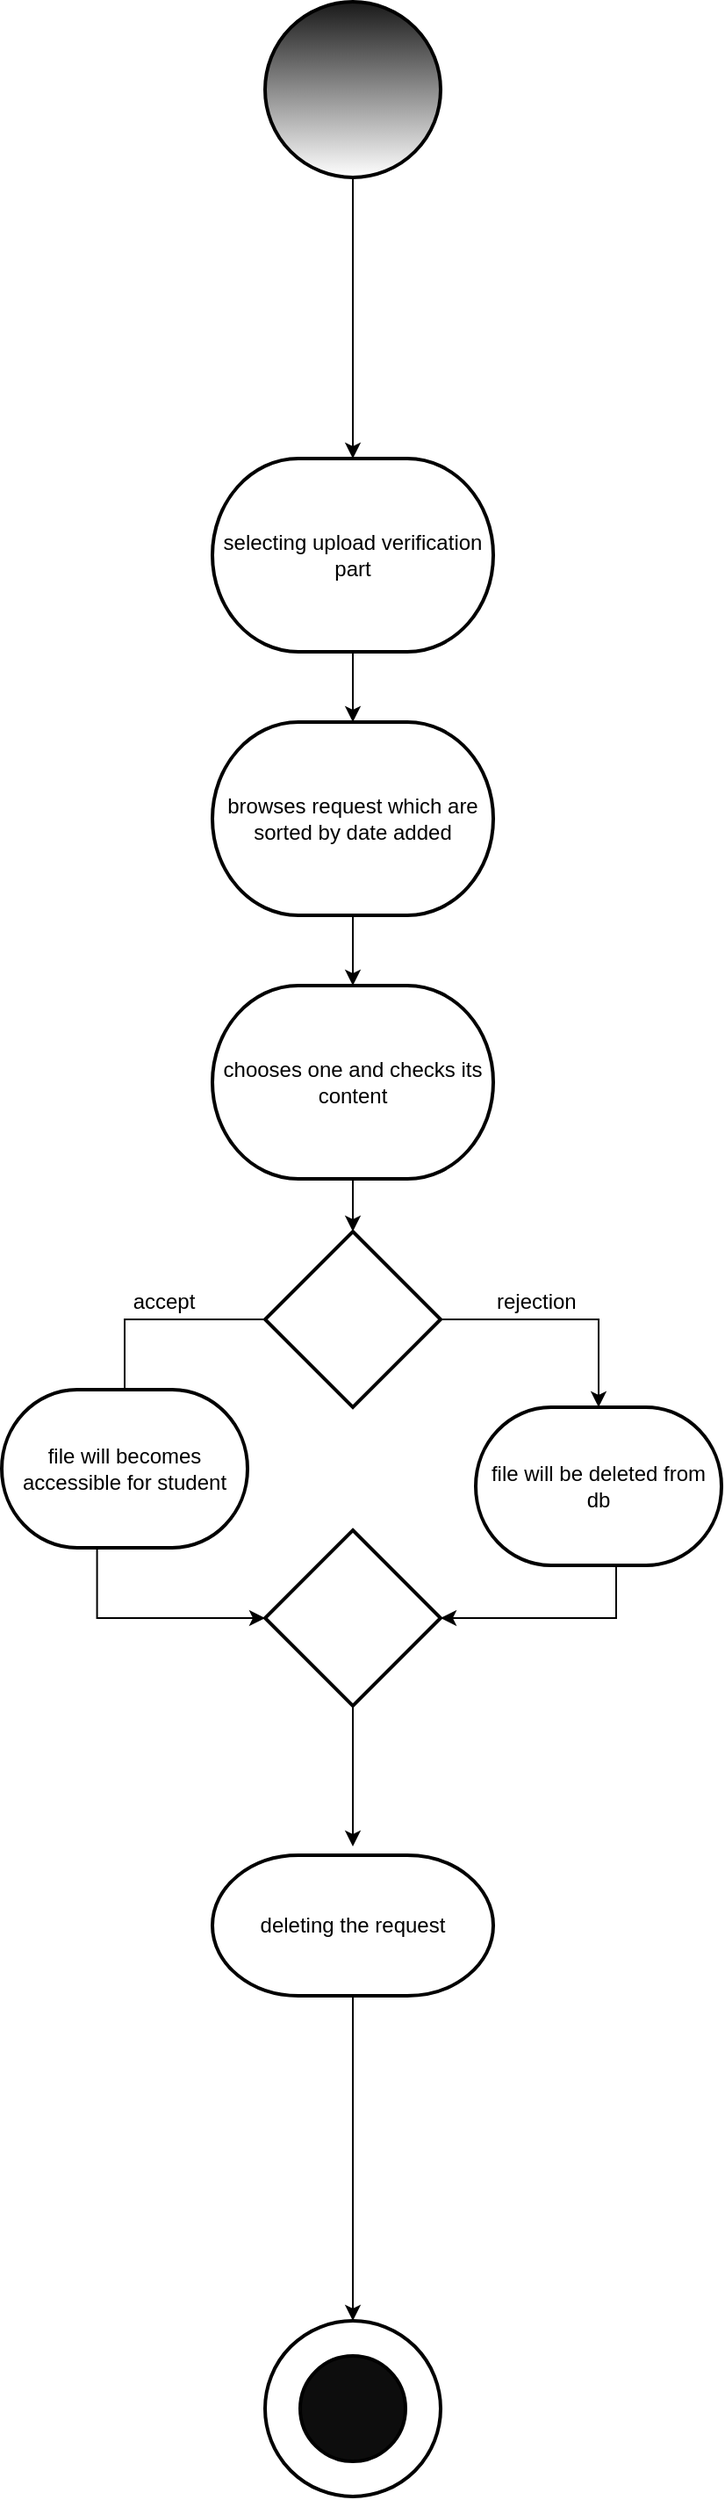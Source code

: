 <mxfile version="10.6.1" type="github"><diagram id="CDYdc-S2mWMKCbN83Q_1" name="Page-1"><mxGraphModel dx="1528" dy="2128" grid="1" gridSize="10" guides="1" tooltips="1" connect="1" arrows="1" fold="1" page="1" pageScale="1" pageWidth="850" pageHeight="1100" math="0" shadow="0"><root><mxCell id="0"/><mxCell id="1" parent="0"/><mxCell id="GsEt9wXMyJKH4bksBJ72-1" style="edgeStyle=orthogonalEdgeStyle;rounded=0;orthogonalLoop=1;jettySize=auto;html=1;entryX=0.5;entryY=0;entryDx=0;entryDy=0;entryPerimeter=0;" edge="1" parent="1" source="GsEt9wXMyJKH4bksBJ72-2" target="GsEt9wXMyJKH4bksBJ72-19"><mxGeometry relative="1" as="geometry"><mxPoint x="680" y="-560" as="targetPoint"/></mxGeometry></mxCell><mxCell id="GsEt9wXMyJKH4bksBJ72-2" value="" style="strokeWidth=2;html=1;shape=mxgraph.flowchart.start_2;whiteSpace=wrap;gradientColor=#ffffff;fillColor=#191919;" vertex="1" parent="1"><mxGeometry x="450" y="-670" width="100" height="100" as="geometry"/></mxCell><mxCell id="GsEt9wXMyJKH4bksBJ72-3" style="edgeStyle=orthogonalEdgeStyle;rounded=0;orthogonalLoop=1;jettySize=auto;html=1;" edge="1" parent="1" source="GsEt9wXMyJKH4bksBJ72-19" target="GsEt9wXMyJKH4bksBJ72-8"><mxGeometry relative="1" as="geometry"/></mxCell><mxCell id="GsEt9wXMyJKH4bksBJ72-37" value="" style="edgeStyle=orthogonalEdgeStyle;rounded=0;orthogonalLoop=1;jettySize=auto;html=1;" edge="1" parent="1" source="GsEt9wXMyJKH4bksBJ72-8" target="GsEt9wXMyJKH4bksBJ72-30"><mxGeometry relative="1" as="geometry"/></mxCell><mxCell id="GsEt9wXMyJKH4bksBJ72-8" value="browses request which are sorted by date added" style="strokeWidth=2;html=1;shape=mxgraph.flowchart.terminator;whiteSpace=wrap;" vertex="1" parent="1"><mxGeometry x="420" y="-260" width="160" height="110" as="geometry"/></mxCell><mxCell id="GsEt9wXMyJKH4bksBJ72-11" style="edgeStyle=orthogonalEdgeStyle;rounded=0;orthogonalLoop=1;jettySize=auto;html=1;" edge="1" parent="1" source="GsEt9wXMyJKH4bksBJ72-15"><mxGeometry relative="1" as="geometry"><mxPoint x="370" y="150" as="targetPoint"/><Array as="points"><mxPoint x="370" y="80"/><mxPoint x="370" y="150"/></Array></mxGeometry></mxCell><mxCell id="GsEt9wXMyJKH4bksBJ72-12" value="accept" style="text;html=1;resizable=0;points=[];align=center;verticalAlign=middle;labelBackgroundColor=#ffffff;" vertex="1" connectable="0" parent="GsEt9wXMyJKH4bksBJ72-11"><mxGeometry x="-0.174" y="-4" relative="1" as="geometry"><mxPoint x="4" y="-6" as="offset"/></mxGeometry></mxCell><mxCell id="GsEt9wXMyJKH4bksBJ72-35" value="" style="edgeStyle=orthogonalEdgeStyle;rounded=0;orthogonalLoop=1;jettySize=auto;html=1;entryX=0.5;entryY=0;entryDx=0;entryDy=0;entryPerimeter=0;" edge="1" parent="1" source="GsEt9wXMyJKH4bksBJ72-15" target="GsEt9wXMyJKH4bksBJ72-39"><mxGeometry relative="1" as="geometry"><mxPoint x="660" y="80" as="targetPoint"/></mxGeometry></mxCell><mxCell id="GsEt9wXMyJKH4bksBJ72-15" value="" style="strokeWidth=2;html=1;shape=mxgraph.flowchart.decision;whiteSpace=wrap;" vertex="1" parent="1"><mxGeometry x="450" y="30" width="100" height="100" as="geometry"/></mxCell><mxCell id="GsEt9wXMyJKH4bksBJ72-16" value="" style="edgeStyle=orthogonalEdgeStyle;rounded=0;orthogonalLoop=1;jettySize=auto;html=1;" edge="1" parent="1" source="GsEt9wXMyJKH4bksBJ72-17"><mxGeometry relative="1" as="geometry"><mxPoint x="500" y="380" as="targetPoint"/></mxGeometry></mxCell><mxCell id="GsEt9wXMyJKH4bksBJ72-17" value="" style="strokeWidth=2;html=1;shape=mxgraph.flowchart.decision;whiteSpace=wrap;" vertex="1" parent="1"><mxGeometry x="450" y="200" width="100" height="100" as="geometry"/></mxCell><mxCell id="GsEt9wXMyJKH4bksBJ72-18" style="edgeStyle=orthogonalEdgeStyle;rounded=0;orthogonalLoop=1;jettySize=auto;html=1;entryX=0;entryY=0.5;entryDx=0;entryDy=0;entryPerimeter=0;" edge="1" parent="1" target="GsEt9wXMyJKH4bksBJ72-17"><mxGeometry relative="1" as="geometry"><Array as="points"><mxPoint x="355" y="250"/></Array><mxPoint x="354.286" y="180" as="sourcePoint"/></mxGeometry></mxCell><mxCell id="GsEt9wXMyJKH4bksBJ72-19" value="selecting upload verification part" style="strokeWidth=2;html=1;shape=mxgraph.flowchart.terminator;whiteSpace=wrap;" vertex="1" parent="1"><mxGeometry x="420" y="-410" width="160" height="110" as="geometry"/></mxCell><mxCell id="GsEt9wXMyJKH4bksBJ72-22" style="edgeStyle=orthogonalEdgeStyle;rounded=0;orthogonalLoop=1;jettySize=auto;html=1;" edge="1" parent="1" source="GsEt9wXMyJKH4bksBJ72-23" target="GsEt9wXMyJKH4bksBJ72-32"><mxGeometry relative="1" as="geometry"><Array as="points"><mxPoint x="500" y="610"/><mxPoint x="500" y="610"/></Array><mxPoint x="650" y="590" as="targetPoint"/></mxGeometry></mxCell><mxCell id="GsEt9wXMyJKH4bksBJ72-23" value="deleting the request" style="strokeWidth=2;html=1;shape=mxgraph.flowchart.terminator;whiteSpace=wrap;" vertex="1" parent="1"><mxGeometry x="420" y="385" width="160" height="80" as="geometry"/></mxCell><mxCell id="GsEt9wXMyJKH4bksBJ72-38" value="" style="edgeStyle=orthogonalEdgeStyle;rounded=0;orthogonalLoop=1;jettySize=auto;html=1;" edge="1" parent="1" source="GsEt9wXMyJKH4bksBJ72-30" target="GsEt9wXMyJKH4bksBJ72-15"><mxGeometry relative="1" as="geometry"/></mxCell><mxCell id="GsEt9wXMyJKH4bksBJ72-30" value="chooses one and checks its content " style="strokeWidth=2;html=1;shape=mxgraph.flowchart.terminator;whiteSpace=wrap;" vertex="1" parent="1"><mxGeometry x="420" y="-110" width="160" height="110" as="geometry"/></mxCell><mxCell id="GsEt9wXMyJKH4bksBJ72-32" value="" style="strokeWidth=2;html=1;shape=mxgraph.flowchart.start_2;whiteSpace=wrap;" vertex="1" parent="1"><mxGeometry x="450" y="650" width="100" height="100" as="geometry"/></mxCell><mxCell id="GsEt9wXMyJKH4bksBJ72-33" value="" style="strokeWidth=2;html=1;shape=mxgraph.flowchart.start_2;whiteSpace=wrap;fillColor=#0D0D0D;" vertex="1" parent="1"><mxGeometry x="470" y="670" width="60" height="60" as="geometry"/></mxCell><mxCell id="GsEt9wXMyJKH4bksBJ72-36" value="rejection " style="text;html=1;resizable=0;points=[];autosize=1;align=left;verticalAlign=top;spacingTop=-4;" vertex="1" parent="1"><mxGeometry x="580" y="60" width="60" height="20" as="geometry"/></mxCell><mxCell id="GsEt9wXMyJKH4bksBJ72-41" style="edgeStyle=orthogonalEdgeStyle;rounded=0;orthogonalLoop=1;jettySize=auto;html=1;entryX=1;entryY=0.5;entryDx=0;entryDy=0;entryPerimeter=0;" edge="1" parent="1" source="GsEt9wXMyJKH4bksBJ72-39" target="GsEt9wXMyJKH4bksBJ72-17"><mxGeometry relative="1" as="geometry"><Array as="points"><mxPoint x="650" y="250"/></Array></mxGeometry></mxCell><mxCell id="GsEt9wXMyJKH4bksBJ72-39" value="file will be deleted from db" style="strokeWidth=2;html=1;shape=mxgraph.flowchart.terminator;whiteSpace=wrap;" vertex="1" parent="1"><mxGeometry x="570" y="130" width="140" height="90" as="geometry"/></mxCell><mxCell id="GsEt9wXMyJKH4bksBJ72-40" value="file will becomes accessible for student " style="strokeWidth=2;html=1;shape=mxgraph.flowchart.terminator;whiteSpace=wrap;" vertex="1" parent="1"><mxGeometry x="300" y="120" width="140" height="90" as="geometry"/></mxCell></root></mxGraphModel></diagram></mxfile>